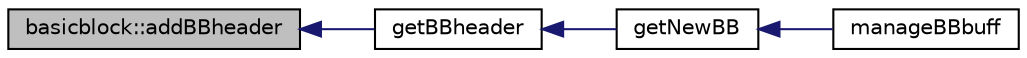 digraph G
{
  edge [fontname="Helvetica",fontsize="10",labelfontname="Helvetica",labelfontsize="10"];
  node [fontname="Helvetica",fontsize="10",shape=record];
  rankdir=LR;
  Node1 [label="basicblock::addBBheader",height=0.2,width=0.4,color="black", fillcolor="grey75", style="filled" fontcolor="black"];
  Node1 -> Node2 [dir=back,color="midnightblue",fontsize="10",style="solid"];
  Node2 [label="getBBheader",height=0.2,width=0.4,color="black", fillcolor="white", style="filled",URL="$pars_8cpp.html#ac1488590ca5d1f74327b23f8180cdfa7"];
  Node2 -> Node3 [dir=back,color="midnightblue",fontsize="10",style="solid"];
  Node3 [label="getNewBB",height=0.2,width=0.4,color="black", fillcolor="white", style="filled",URL="$pars_8cpp.html#a85c4fe92fc339f576e3bec066fc7cefc"];
  Node3 -> Node4 [dir=back,color="midnightblue",fontsize="10",style="solid"];
  Node4 [label="manageBBbuff",height=0.2,width=0.4,color="black", fillcolor="white", style="filled",URL="$pars_8cpp.html#afeffa2ead47ca07b047fd4ff89c6159a"];
}
